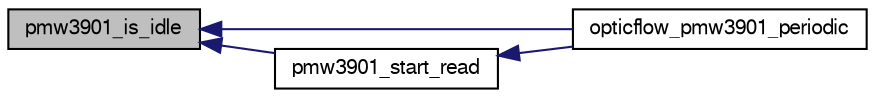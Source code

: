 digraph "pmw3901_is_idle"
{
  edge [fontname="FreeSans",fontsize="10",labelfontname="FreeSans",labelfontsize="10"];
  node [fontname="FreeSans",fontsize="10",shape=record];
  rankdir="LR";
  Node1 [label="pmw3901_is_idle",height=0.2,width=0.4,color="black", fillcolor="grey75", style="filled", fontcolor="black"];
  Node1 -> Node2 [dir="back",color="midnightblue",fontsize="10",style="solid",fontname="FreeSans"];
  Node2 [label="opticflow_pmw3901_periodic",height=0.2,width=0.4,color="black", fillcolor="white", style="filled",URL="$opticflow__pmw3901_8h.html#a5fb2c15d2dacf06185977f580770b596"];
  Node1 -> Node3 [dir="back",color="midnightblue",fontsize="10",style="solid",fontname="FreeSans"];
  Node3 [label="pmw3901_start_read",height=0.2,width=0.4,color="black", fillcolor="white", style="filled",URL="$pmw3901_8h.html#a4c4349ef59585afe9fc579894d893b99"];
  Node3 -> Node2 [dir="back",color="midnightblue",fontsize="10",style="solid",fontname="FreeSans"];
}
